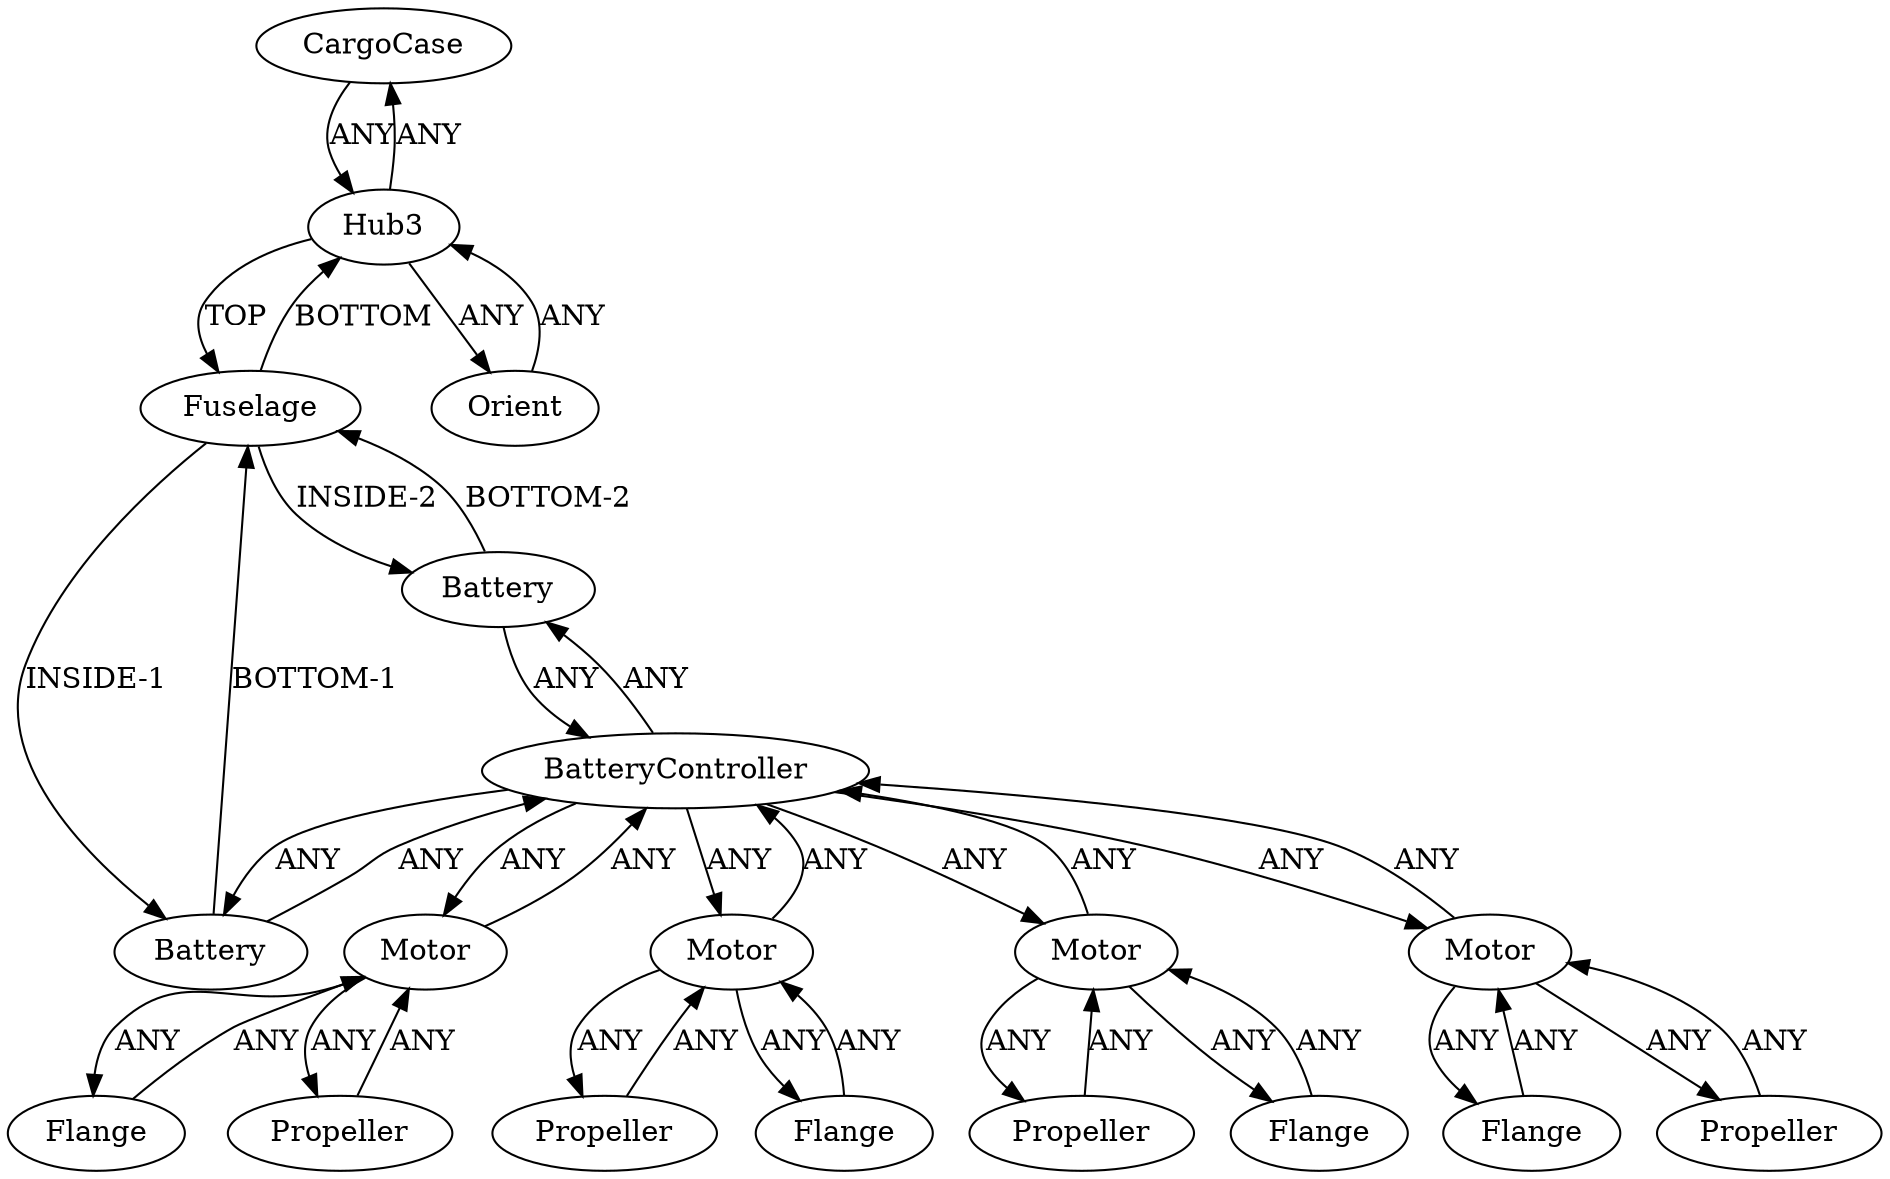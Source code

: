 /* Created by igraph 0.10.2 */
digraph {
  0 [
    instance=CargoCase_instance_1
    label=CargoCase
  ];
  1 [
    instance=Fuselage_instance_1
    label=Fuselage
  ];
  2 [
    instance=Flange_instance_1
    label=Flange
  ];
  3 [
    instance=Motor_instance_1
    label=Motor
  ];
  4 [
    instance=Hub3_instance_4
    label=Hub3
  ];
  5 [
    instance=Propeller_instance_1
    label=Propeller
  ];
  6 [
    instance=Flange_instance_2
    label=Flange
  ];
  7 [
    instance=Propeller_instance_2
    label=Propeller
  ];
  8 [
    instance=Motor_instance_2
    label=Motor
  ];
  9 [
    instance=Motor_instance_3
    label=Motor
  ];
  10 [
    instance=Flange_instance_3
    label=Flange
  ];
  11 [
    instance=Propeller_instance_3
    label=Propeller
  ];
  12 [
    instance=Flange_instance_4
    label=Flange
  ];
  13 [
    instance=Battery_instance_1
    label=Battery
  ];
  14 [
    instance=Battery_instance_2
    label=Battery
  ];
  15 [
    instance=Orient
    label=Orient
  ];
  16 [
    instance=Motor_instance_4
    label=Motor
  ];
  17 [
    instance=Propeller_instance_4
    label=Propeller
  ];
  18 [
    instance=BatteryController_instance_1
    label=BatteryController
  ];

  0 -> 4 [
    label=ANY
  ];
  1 -> 4 [
    label=BOTTOM
  ];
  1 -> 13 [
    label="INSIDE-1"
  ];
  1 -> 14 [
    label="INSIDE-2"
  ];
  2 -> 3 [
    label=ANY
  ];
  3 -> 2 [
    label=ANY
  ];
  3 -> 5 [
    label=ANY
  ];
  3 -> 18 [
    label=ANY
  ];
  4 -> 0 [
    label=ANY
  ];
  4 -> 1 [
    label=TOP
  ];
  4 -> 15 [
    label=ANY
  ];
  5 -> 3 [
    label=ANY
  ];
  6 -> 16 [
    label=ANY
  ];
  7 -> 8 [
    label=ANY
  ];
  8 -> 7 [
    label=ANY
  ];
  8 -> 10 [
    label=ANY
  ];
  8 -> 18 [
    label=ANY
  ];
  9 -> 11 [
    label=ANY
  ];
  9 -> 12 [
    label=ANY
  ];
  9 -> 18 [
    label=ANY
  ];
  10 -> 8 [
    label=ANY
  ];
  11 -> 9 [
    label=ANY
  ];
  12 -> 9 [
    label=ANY
  ];
  13 -> 1 [
    label="BOTTOM-1"
  ];
  13 -> 18 [
    label=ANY
  ];
  14 -> 1 [
    label="BOTTOM-2"
  ];
  14 -> 18 [
    label=ANY
  ];
  15 -> 4 [
    label=ANY
  ];
  16 -> 6 [
    label=ANY
  ];
  16 -> 17 [
    label=ANY
  ];
  16 -> 18 [
    label=ANY
  ];
  17 -> 16 [
    label=ANY
  ];
  18 -> 3 [
    label=ANY
  ];
  18 -> 8 [
    label=ANY
  ];
  18 -> 9 [
    label=ANY
  ];
  18 -> 13 [
    label=ANY
  ];
  18 -> 14 [
    label=ANY
  ];
  18 -> 16 [
    label=ANY
  ];
}
